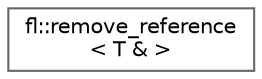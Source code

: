 digraph "Graphical Class Hierarchy"
{
 // INTERACTIVE_SVG=YES
 // LATEX_PDF_SIZE
  bgcolor="transparent";
  edge [fontname=Helvetica,fontsize=10,labelfontname=Helvetica,labelfontsize=10];
  node [fontname=Helvetica,fontsize=10,shape=box,height=0.2,width=0.4];
  rankdir="LR";
  Node0 [id="Node000000",label="fl::remove_reference\l\< T & \>",height=0.2,width=0.4,color="grey40", fillcolor="white", style="filled",URL="$d4/d36/namespacefl.html#db/df6/structfl_1_1remove__reference_3_01_t_01_6_01_4",tooltip=" "];
}
